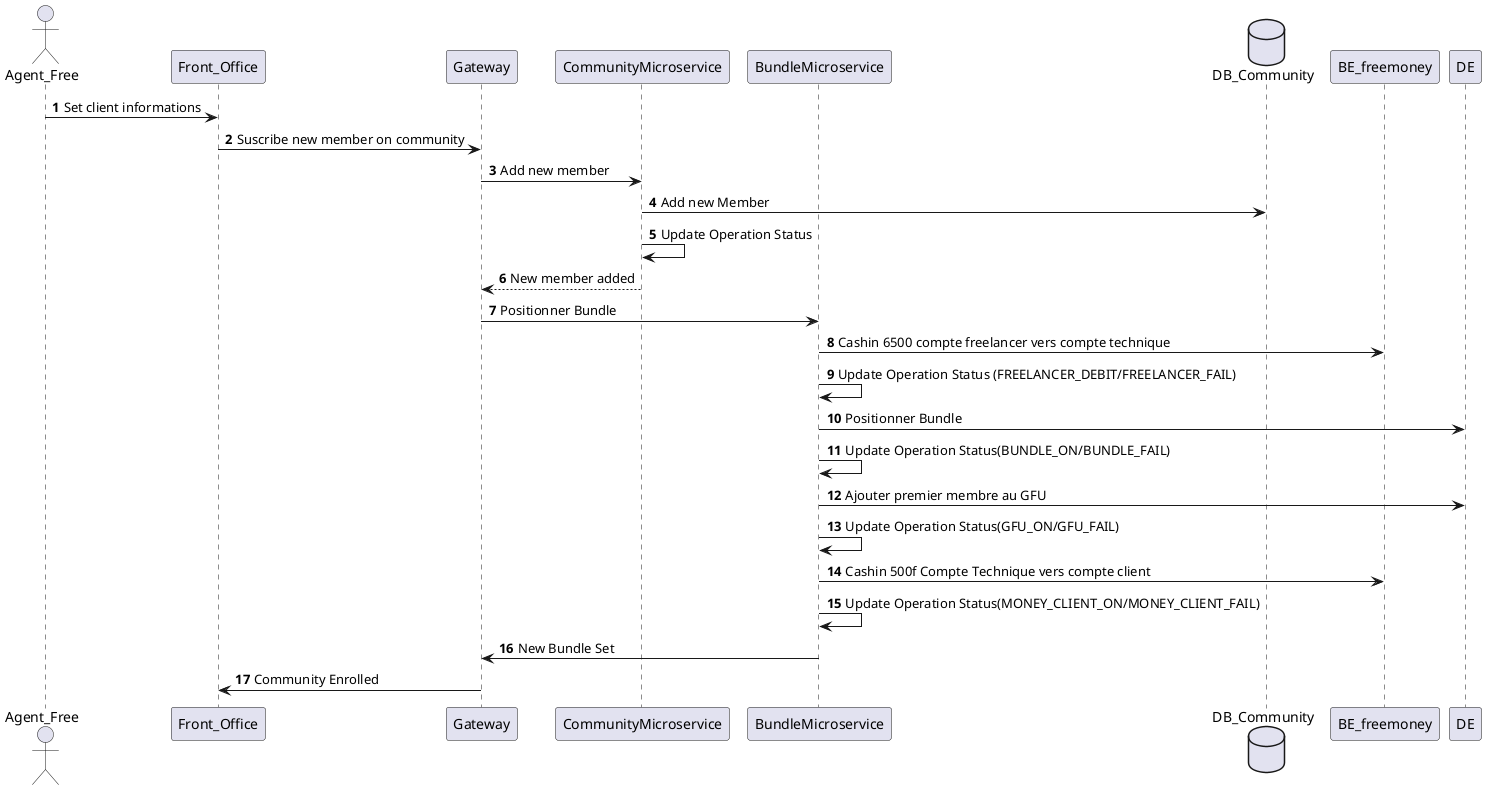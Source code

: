 @startuml
autonumber
Actor Agent_Free
participant Front_Office
participant Gateway
participant CommunityMicroservice
participant BundleMicroservice
database DB_Community
participant BE_freemoney
participant DE




Agent_Free->Front_Office: Set client informations
Front_Office->Gateway: Suscribe new member on community

Gateway->CommunityMicroservice: Add new member
CommunityMicroservice->DB_Community: Add new Member
CommunityMicroservice->CommunityMicroservice: Update Operation Status
CommunityMicroservice-->Gateway: New member added


Gateway->BundleMicroservice: Positionner Bundle
BundleMicroservice->BE_freemoney: Cashin 6500 compte freelancer vers compte technique
BundleMicroservice->BundleMicroservice: Update Operation Status (FREELANCER_DEBIT/FREELANCER_FAIL)
BundleMicroservice->DE: Positionner Bundle
BundleMicroservice->BundleMicroservice: Update Operation Status(BUNDLE_ON/BUNDLE_FAIL)
BundleMicroservice->DE: Ajouter premier membre au GFU
BundleMicroservice->BundleMicroservice: Update Operation Status(GFU_ON/GFU_FAIL)
BundleMicroservice->BE_freemoney: Cashin 500f Compte Technique vers compte client
BundleMicroservice->BundleMicroservice: Update Operation Status(MONEY_CLIENT_ON/MONEY_CLIENT_FAIL)
BundleMicroservice->Gateway: New Bundle Set

Gateway->Front_Office: Community Enrolled

@enduml